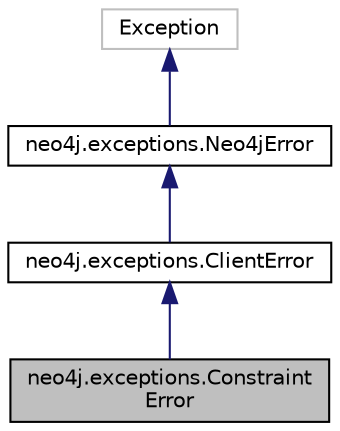 digraph "neo4j.exceptions.ConstraintError"
{
 // LATEX_PDF_SIZE
  edge [fontname="Helvetica",fontsize="10",labelfontname="Helvetica",labelfontsize="10"];
  node [fontname="Helvetica",fontsize="10",shape=record];
  Node1 [label="neo4j.exceptions.Constraint\lError",height=0.2,width=0.4,color="black", fillcolor="grey75", style="filled", fontcolor="black",tooltip=" "];
  Node2 -> Node1 [dir="back",color="midnightblue",fontsize="10",style="solid",fontname="Helvetica"];
  Node2 [label="neo4j.exceptions.ClientError",height=0.2,width=0.4,color="black", fillcolor="white", style="filled",URL="$classneo4j_1_1exceptions_1_1_client_error.html",tooltip=" "];
  Node3 -> Node2 [dir="back",color="midnightblue",fontsize="10",style="solid",fontname="Helvetica"];
  Node3 [label="neo4j.exceptions.Neo4jError",height=0.2,width=0.4,color="black", fillcolor="white", style="filled",URL="$classneo4j_1_1exceptions_1_1_neo4j_error.html",tooltip=" "];
  Node4 -> Node3 [dir="back",color="midnightblue",fontsize="10",style="solid",fontname="Helvetica"];
  Node4 [label="Exception",height=0.2,width=0.4,color="grey75", fillcolor="white", style="filled",tooltip=" "];
}
